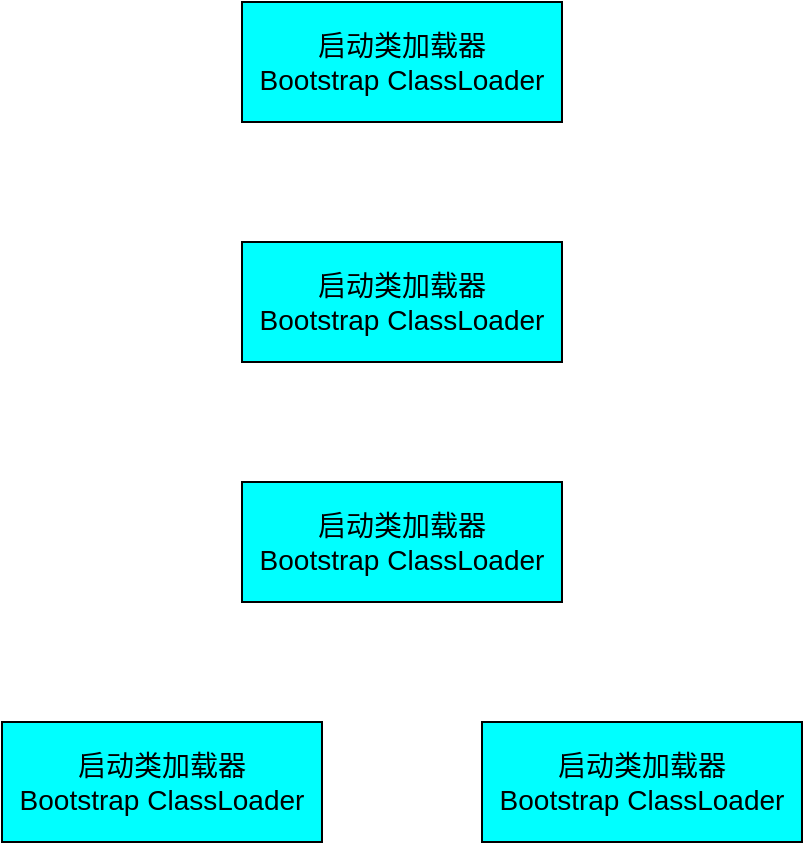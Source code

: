 <mxfile version="20.0.4" type="github"><diagram id="FN7JmQfGdZutKTDvOImT" name="Page-1"><mxGraphModel dx="946" dy="518" grid="1" gridSize="10" guides="1" tooltips="1" connect="1" arrows="1" fold="1" page="1" pageScale="1" pageWidth="827" pageHeight="1169" math="0" shadow="0"><root><mxCell id="0"/><mxCell id="1" parent="0"/><mxCell id="w8G9AYidbwC08ea4O24T-1" value="&lt;font style=&quot;font-size: 14px;&quot;&gt;启动类加载器&lt;br&gt;Bootstrap ClassLoader&lt;br&gt;&lt;/font&gt;" style="rounded=0;whiteSpace=wrap;html=1;fillColor=#00FFFF;" vertex="1" parent="1"><mxGeometry x="120" y="80" width="160" height="60" as="geometry"/></mxCell><mxCell id="w8G9AYidbwC08ea4O24T-2" value="&lt;font style=&quot;font-size: 14px;&quot;&gt;启动类加载器&lt;br&gt;Bootstrap ClassLoader&lt;br&gt;&lt;/font&gt;" style="rounded=0;whiteSpace=wrap;html=1;fillColor=#00FFFF;" vertex="1" parent="1"><mxGeometry x="120" y="200" width="160" height="60" as="geometry"/></mxCell><mxCell id="w8G9AYidbwC08ea4O24T-3" value="&lt;font style=&quot;font-size: 14px;&quot;&gt;启动类加载器&lt;br&gt;Bootstrap ClassLoader&lt;br&gt;&lt;/font&gt;" style="rounded=0;whiteSpace=wrap;html=1;fillColor=#00FFFF;" vertex="1" parent="1"><mxGeometry x="120" y="320" width="160" height="60" as="geometry"/></mxCell><mxCell id="w8G9AYidbwC08ea4O24T-4" value="&lt;font style=&quot;font-size: 14px;&quot;&gt;启动类加载器&lt;br&gt;Bootstrap ClassLoader&lt;br&gt;&lt;/font&gt;" style="rounded=0;whiteSpace=wrap;html=1;fillColor=#00FFFF;" vertex="1" parent="1"><mxGeometry y="440" width="160" height="60" as="geometry"/></mxCell><mxCell id="w8G9AYidbwC08ea4O24T-5" value="&lt;font style=&quot;font-size: 14px;&quot;&gt;启动类加载器&lt;br&gt;Bootstrap ClassLoader&lt;br&gt;&lt;/font&gt;" style="rounded=0;whiteSpace=wrap;html=1;fillColor=#00FFFF;" vertex="1" parent="1"><mxGeometry x="240" y="440" width="160" height="60" as="geometry"/></mxCell></root></mxGraphModel></diagram></mxfile>